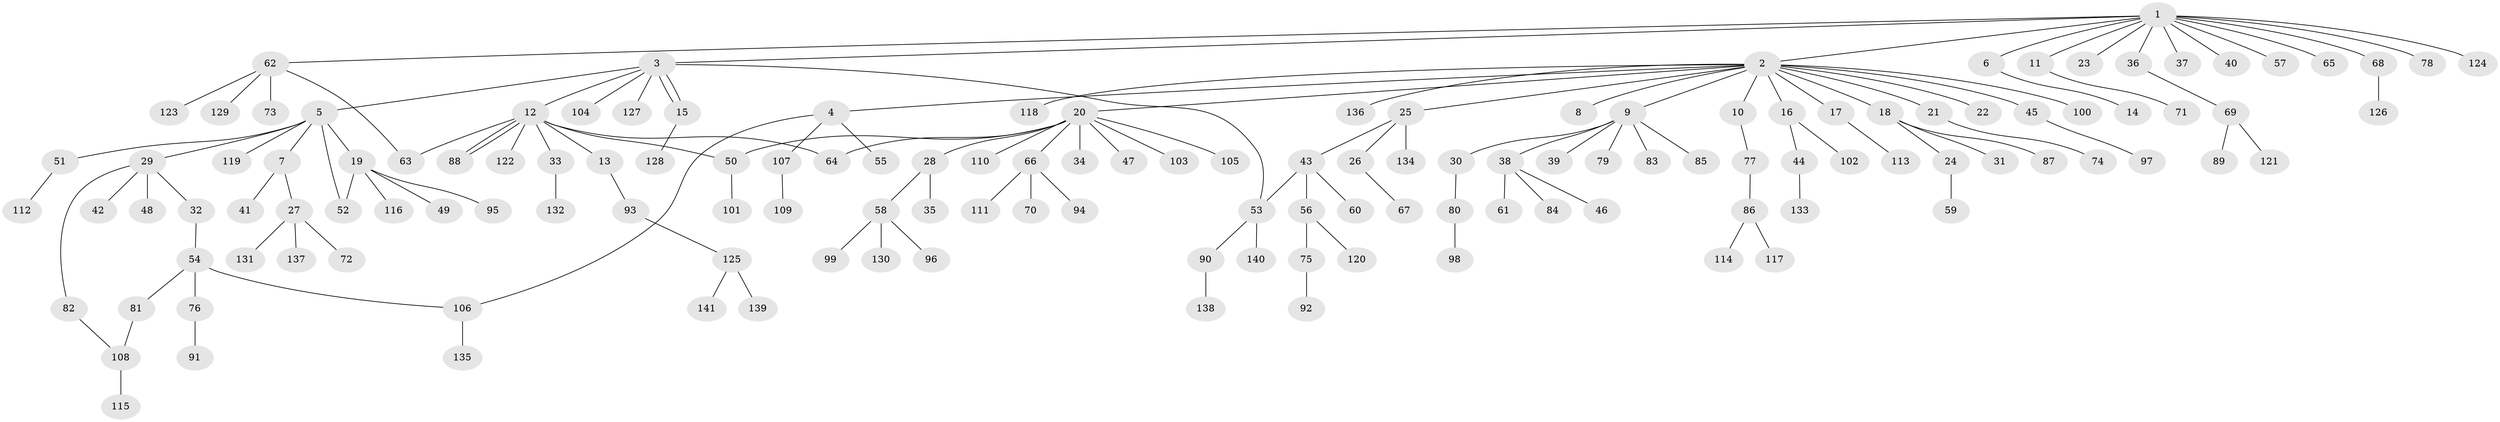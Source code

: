 // coarse degree distribution, {14: 0.009433962264150943, 15: 0.009433962264150943, 7: 0.009433962264150943, 5: 0.009433962264150943, 8: 0.009433962264150943, 1: 0.6320754716981132, 9: 0.018867924528301886, 2: 0.16037735849056603, 10: 0.009433962264150943, 3: 0.07547169811320754, 4: 0.04716981132075472, 6: 0.009433962264150943}
// Generated by graph-tools (version 1.1) at 2025/51/02/27/25 19:51:55]
// undirected, 141 vertices, 149 edges
graph export_dot {
graph [start="1"]
  node [color=gray90,style=filled];
  1;
  2;
  3;
  4;
  5;
  6;
  7;
  8;
  9;
  10;
  11;
  12;
  13;
  14;
  15;
  16;
  17;
  18;
  19;
  20;
  21;
  22;
  23;
  24;
  25;
  26;
  27;
  28;
  29;
  30;
  31;
  32;
  33;
  34;
  35;
  36;
  37;
  38;
  39;
  40;
  41;
  42;
  43;
  44;
  45;
  46;
  47;
  48;
  49;
  50;
  51;
  52;
  53;
  54;
  55;
  56;
  57;
  58;
  59;
  60;
  61;
  62;
  63;
  64;
  65;
  66;
  67;
  68;
  69;
  70;
  71;
  72;
  73;
  74;
  75;
  76;
  77;
  78;
  79;
  80;
  81;
  82;
  83;
  84;
  85;
  86;
  87;
  88;
  89;
  90;
  91;
  92;
  93;
  94;
  95;
  96;
  97;
  98;
  99;
  100;
  101;
  102;
  103;
  104;
  105;
  106;
  107;
  108;
  109;
  110;
  111;
  112;
  113;
  114;
  115;
  116;
  117;
  118;
  119;
  120;
  121;
  122;
  123;
  124;
  125;
  126;
  127;
  128;
  129;
  130;
  131;
  132;
  133;
  134;
  135;
  136;
  137;
  138;
  139;
  140;
  141;
  1 -- 2;
  1 -- 3;
  1 -- 6;
  1 -- 11;
  1 -- 23;
  1 -- 36;
  1 -- 37;
  1 -- 40;
  1 -- 57;
  1 -- 62;
  1 -- 65;
  1 -- 68;
  1 -- 78;
  1 -- 124;
  2 -- 4;
  2 -- 8;
  2 -- 9;
  2 -- 10;
  2 -- 16;
  2 -- 17;
  2 -- 18;
  2 -- 20;
  2 -- 21;
  2 -- 22;
  2 -- 25;
  2 -- 45;
  2 -- 100;
  2 -- 118;
  2 -- 136;
  3 -- 5;
  3 -- 12;
  3 -- 15;
  3 -- 15;
  3 -- 53;
  3 -- 104;
  3 -- 127;
  4 -- 55;
  4 -- 106;
  4 -- 107;
  5 -- 7;
  5 -- 19;
  5 -- 29;
  5 -- 51;
  5 -- 52;
  5 -- 119;
  6 -- 14;
  7 -- 27;
  7 -- 41;
  9 -- 30;
  9 -- 38;
  9 -- 39;
  9 -- 79;
  9 -- 83;
  9 -- 85;
  10 -- 77;
  11 -- 71;
  12 -- 13;
  12 -- 33;
  12 -- 50;
  12 -- 63;
  12 -- 64;
  12 -- 88;
  12 -- 88;
  12 -- 122;
  13 -- 93;
  15 -- 128;
  16 -- 44;
  16 -- 102;
  17 -- 113;
  18 -- 24;
  18 -- 31;
  18 -- 87;
  19 -- 49;
  19 -- 52;
  19 -- 95;
  19 -- 116;
  20 -- 28;
  20 -- 34;
  20 -- 47;
  20 -- 50;
  20 -- 64;
  20 -- 66;
  20 -- 103;
  20 -- 105;
  20 -- 110;
  21 -- 74;
  24 -- 59;
  25 -- 26;
  25 -- 43;
  25 -- 134;
  26 -- 67;
  27 -- 72;
  27 -- 131;
  27 -- 137;
  28 -- 35;
  28 -- 58;
  29 -- 32;
  29 -- 42;
  29 -- 48;
  29 -- 82;
  30 -- 80;
  32 -- 54;
  33 -- 132;
  36 -- 69;
  38 -- 46;
  38 -- 61;
  38 -- 84;
  43 -- 53;
  43 -- 56;
  43 -- 60;
  44 -- 133;
  45 -- 97;
  50 -- 101;
  51 -- 112;
  53 -- 90;
  53 -- 140;
  54 -- 76;
  54 -- 81;
  54 -- 106;
  56 -- 75;
  56 -- 120;
  58 -- 96;
  58 -- 99;
  58 -- 130;
  62 -- 63;
  62 -- 73;
  62 -- 123;
  62 -- 129;
  66 -- 70;
  66 -- 94;
  66 -- 111;
  68 -- 126;
  69 -- 89;
  69 -- 121;
  75 -- 92;
  76 -- 91;
  77 -- 86;
  80 -- 98;
  81 -- 108;
  82 -- 108;
  86 -- 114;
  86 -- 117;
  90 -- 138;
  93 -- 125;
  106 -- 135;
  107 -- 109;
  108 -- 115;
  125 -- 139;
  125 -- 141;
}
